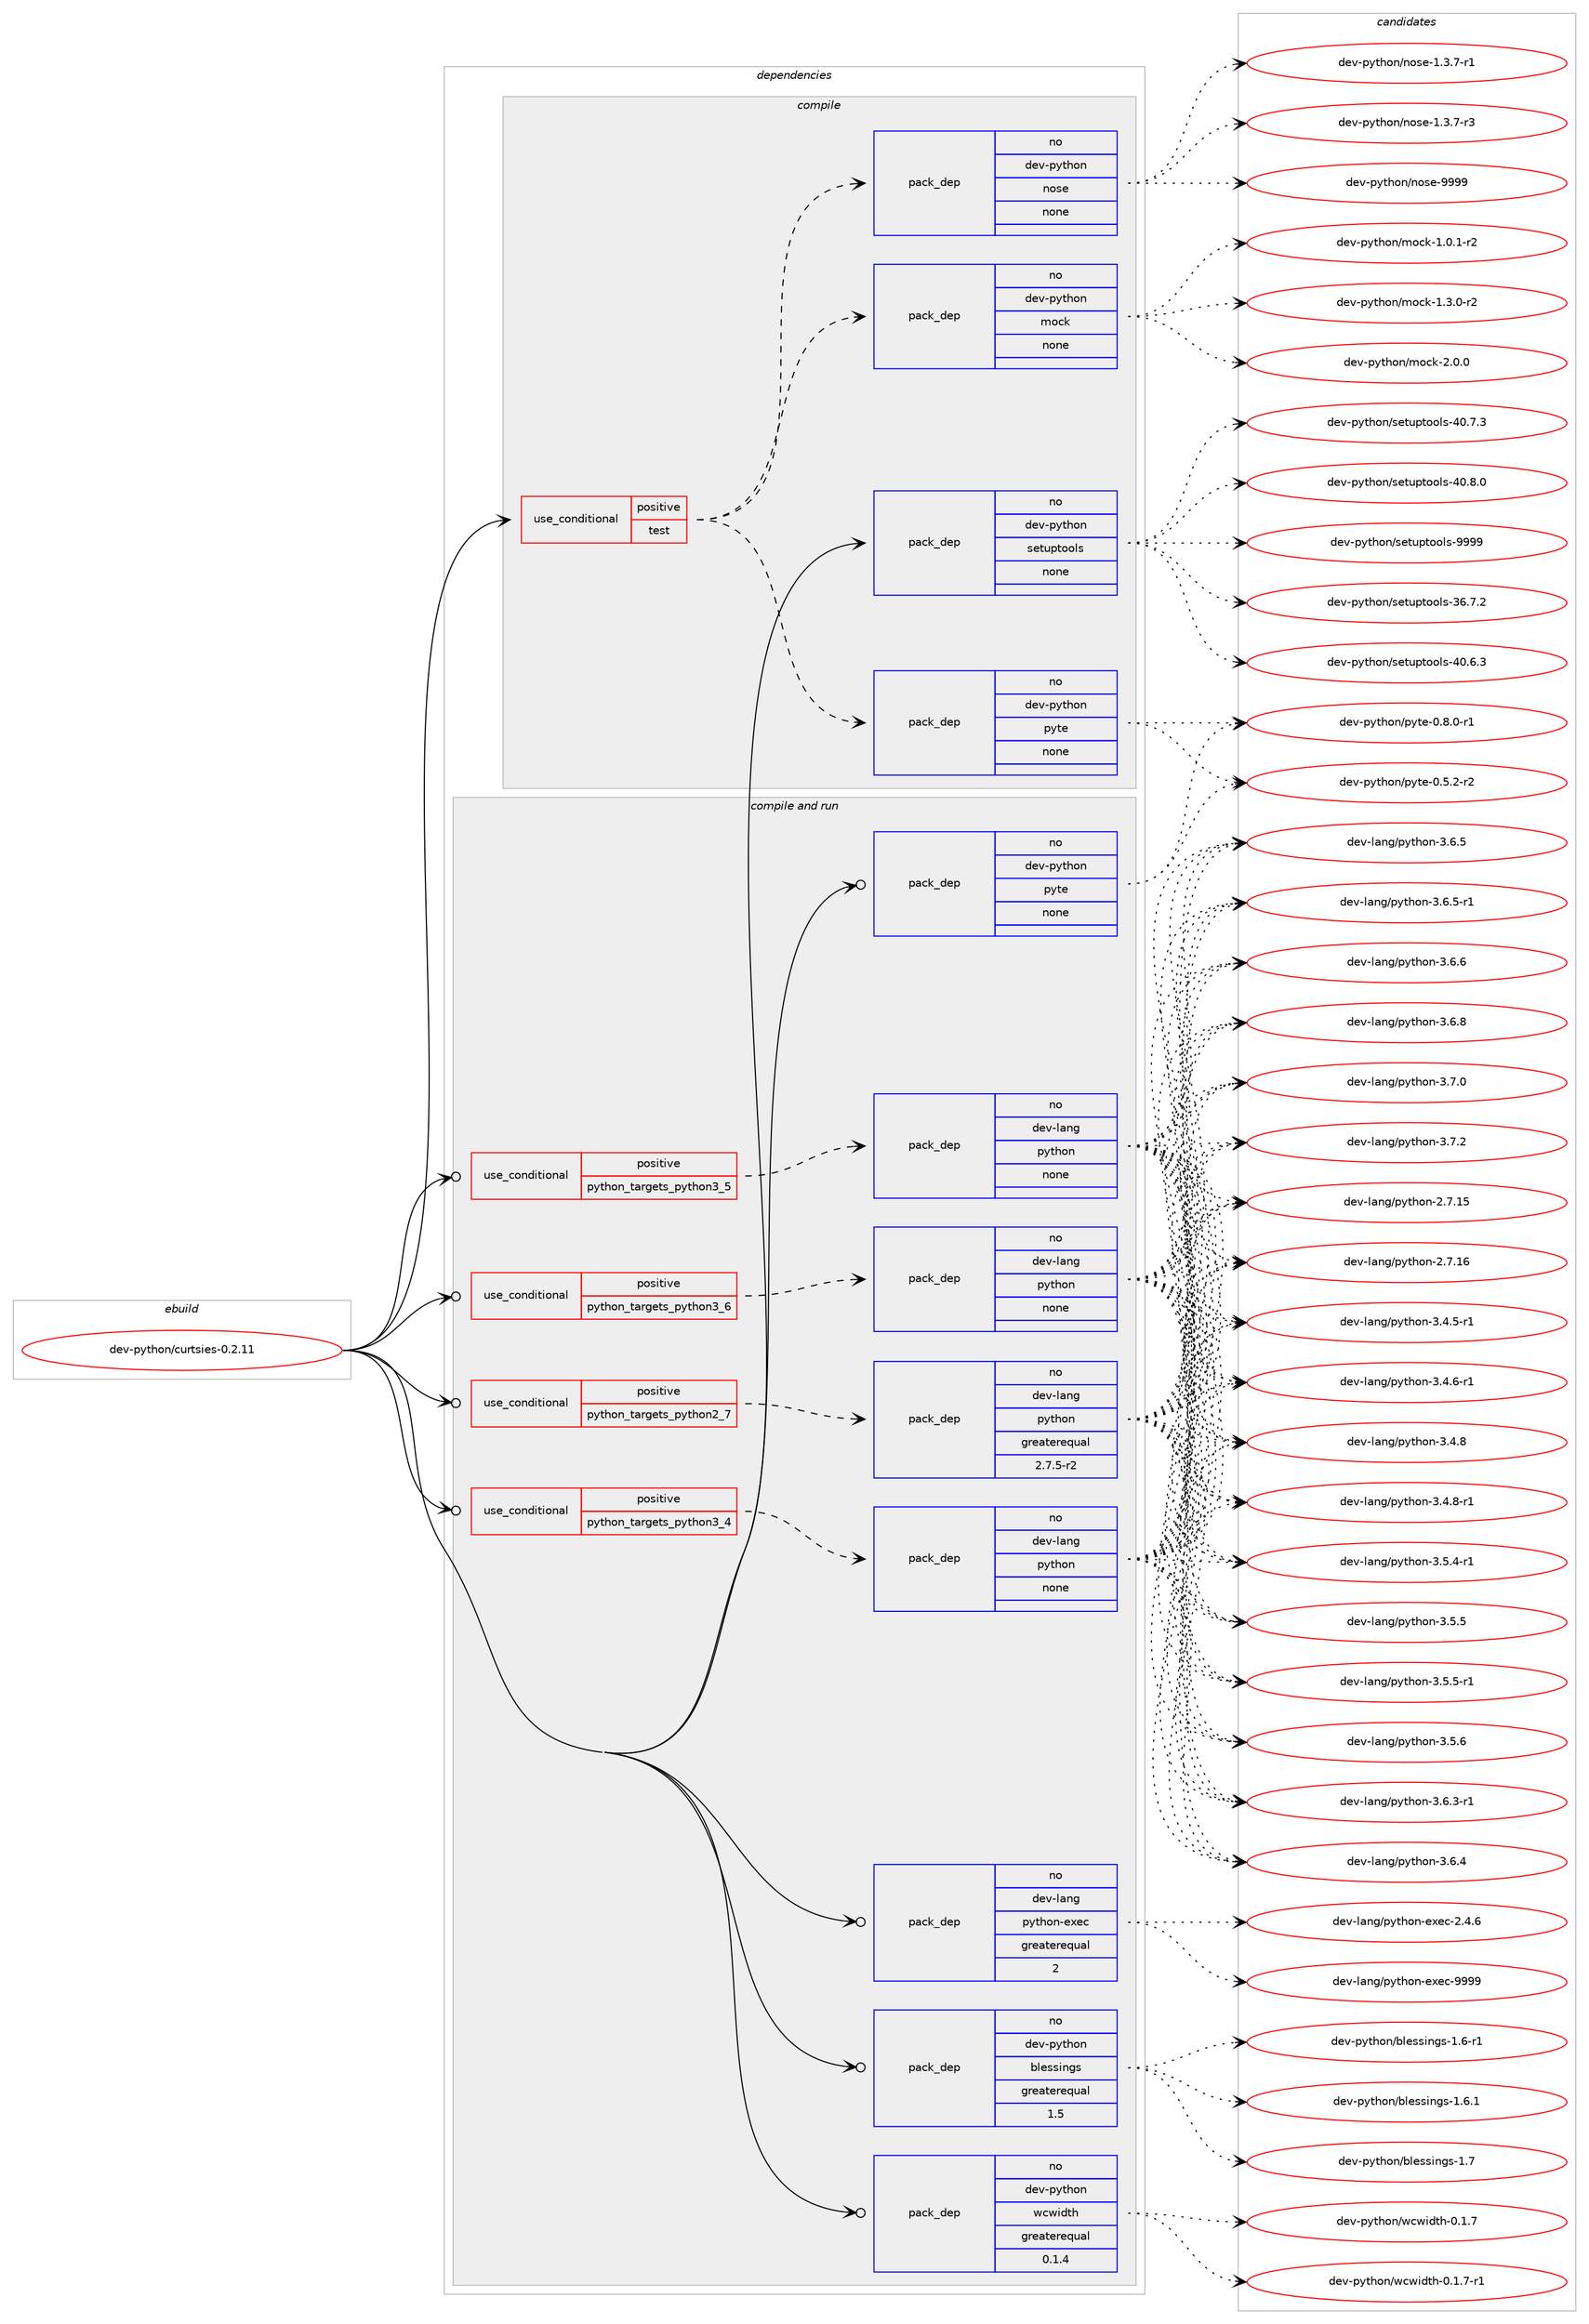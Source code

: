 digraph prolog {

# *************
# Graph options
# *************

newrank=true;
concentrate=true;
compound=true;
graph [rankdir=LR,fontname=Helvetica,fontsize=10,ranksep=1.5];#, ranksep=2.5, nodesep=0.2];
edge  [arrowhead=vee];
node  [fontname=Helvetica,fontsize=10];

# **********
# The ebuild
# **********

subgraph cluster_leftcol {
color=gray;
rank=same;
label=<<i>ebuild</i>>;
id [label="dev-python/curtsies-0.2.11", color=red, width=4, href="../dev-python/curtsies-0.2.11.svg"];
}

# ****************
# The dependencies
# ****************

subgraph cluster_midcol {
color=gray;
label=<<i>dependencies</i>>;
subgraph cluster_compile {
fillcolor="#eeeeee";
style=filled;
label=<<i>compile</i>>;
subgraph cond372955 {
dependency1404940 [label=<<TABLE BORDER="0" CELLBORDER="1" CELLSPACING="0" CELLPADDING="4"><TR><TD ROWSPAN="3" CELLPADDING="10">use_conditional</TD></TR><TR><TD>positive</TD></TR><TR><TD>test</TD></TR></TABLE>>, shape=none, color=red];
subgraph pack1008740 {
dependency1404941 [label=<<TABLE BORDER="0" CELLBORDER="1" CELLSPACING="0" CELLPADDING="4" WIDTH="220"><TR><TD ROWSPAN="6" CELLPADDING="30">pack_dep</TD></TR><TR><TD WIDTH="110">no</TD></TR><TR><TD>dev-python</TD></TR><TR><TD>mock</TD></TR><TR><TD>none</TD></TR><TR><TD></TD></TR></TABLE>>, shape=none, color=blue];
}
dependency1404940:e -> dependency1404941:w [weight=20,style="dashed",arrowhead="vee"];
subgraph pack1008741 {
dependency1404942 [label=<<TABLE BORDER="0" CELLBORDER="1" CELLSPACING="0" CELLPADDING="4" WIDTH="220"><TR><TD ROWSPAN="6" CELLPADDING="30">pack_dep</TD></TR><TR><TD WIDTH="110">no</TD></TR><TR><TD>dev-python</TD></TR><TR><TD>nose</TD></TR><TR><TD>none</TD></TR><TR><TD></TD></TR></TABLE>>, shape=none, color=blue];
}
dependency1404940:e -> dependency1404942:w [weight=20,style="dashed",arrowhead="vee"];
subgraph pack1008742 {
dependency1404943 [label=<<TABLE BORDER="0" CELLBORDER="1" CELLSPACING="0" CELLPADDING="4" WIDTH="220"><TR><TD ROWSPAN="6" CELLPADDING="30">pack_dep</TD></TR><TR><TD WIDTH="110">no</TD></TR><TR><TD>dev-python</TD></TR><TR><TD>pyte</TD></TR><TR><TD>none</TD></TR><TR><TD></TD></TR></TABLE>>, shape=none, color=blue];
}
dependency1404940:e -> dependency1404943:w [weight=20,style="dashed",arrowhead="vee"];
}
id:e -> dependency1404940:w [weight=20,style="solid",arrowhead="vee"];
subgraph pack1008743 {
dependency1404944 [label=<<TABLE BORDER="0" CELLBORDER="1" CELLSPACING="0" CELLPADDING="4" WIDTH="220"><TR><TD ROWSPAN="6" CELLPADDING="30">pack_dep</TD></TR><TR><TD WIDTH="110">no</TD></TR><TR><TD>dev-python</TD></TR><TR><TD>setuptools</TD></TR><TR><TD>none</TD></TR><TR><TD></TD></TR></TABLE>>, shape=none, color=blue];
}
id:e -> dependency1404944:w [weight=20,style="solid",arrowhead="vee"];
}
subgraph cluster_compileandrun {
fillcolor="#eeeeee";
style=filled;
label=<<i>compile and run</i>>;
subgraph cond372956 {
dependency1404945 [label=<<TABLE BORDER="0" CELLBORDER="1" CELLSPACING="0" CELLPADDING="4"><TR><TD ROWSPAN="3" CELLPADDING="10">use_conditional</TD></TR><TR><TD>positive</TD></TR><TR><TD>python_targets_python2_7</TD></TR></TABLE>>, shape=none, color=red];
subgraph pack1008744 {
dependency1404946 [label=<<TABLE BORDER="0" CELLBORDER="1" CELLSPACING="0" CELLPADDING="4" WIDTH="220"><TR><TD ROWSPAN="6" CELLPADDING="30">pack_dep</TD></TR><TR><TD WIDTH="110">no</TD></TR><TR><TD>dev-lang</TD></TR><TR><TD>python</TD></TR><TR><TD>greaterequal</TD></TR><TR><TD>2.7.5-r2</TD></TR></TABLE>>, shape=none, color=blue];
}
dependency1404945:e -> dependency1404946:w [weight=20,style="dashed",arrowhead="vee"];
}
id:e -> dependency1404945:w [weight=20,style="solid",arrowhead="odotvee"];
subgraph cond372957 {
dependency1404947 [label=<<TABLE BORDER="0" CELLBORDER="1" CELLSPACING="0" CELLPADDING="4"><TR><TD ROWSPAN="3" CELLPADDING="10">use_conditional</TD></TR><TR><TD>positive</TD></TR><TR><TD>python_targets_python3_4</TD></TR></TABLE>>, shape=none, color=red];
subgraph pack1008745 {
dependency1404948 [label=<<TABLE BORDER="0" CELLBORDER="1" CELLSPACING="0" CELLPADDING="4" WIDTH="220"><TR><TD ROWSPAN="6" CELLPADDING="30">pack_dep</TD></TR><TR><TD WIDTH="110">no</TD></TR><TR><TD>dev-lang</TD></TR><TR><TD>python</TD></TR><TR><TD>none</TD></TR><TR><TD></TD></TR></TABLE>>, shape=none, color=blue];
}
dependency1404947:e -> dependency1404948:w [weight=20,style="dashed",arrowhead="vee"];
}
id:e -> dependency1404947:w [weight=20,style="solid",arrowhead="odotvee"];
subgraph cond372958 {
dependency1404949 [label=<<TABLE BORDER="0" CELLBORDER="1" CELLSPACING="0" CELLPADDING="4"><TR><TD ROWSPAN="3" CELLPADDING="10">use_conditional</TD></TR><TR><TD>positive</TD></TR><TR><TD>python_targets_python3_5</TD></TR></TABLE>>, shape=none, color=red];
subgraph pack1008746 {
dependency1404950 [label=<<TABLE BORDER="0" CELLBORDER="1" CELLSPACING="0" CELLPADDING="4" WIDTH="220"><TR><TD ROWSPAN="6" CELLPADDING="30">pack_dep</TD></TR><TR><TD WIDTH="110">no</TD></TR><TR><TD>dev-lang</TD></TR><TR><TD>python</TD></TR><TR><TD>none</TD></TR><TR><TD></TD></TR></TABLE>>, shape=none, color=blue];
}
dependency1404949:e -> dependency1404950:w [weight=20,style="dashed",arrowhead="vee"];
}
id:e -> dependency1404949:w [weight=20,style="solid",arrowhead="odotvee"];
subgraph cond372959 {
dependency1404951 [label=<<TABLE BORDER="0" CELLBORDER="1" CELLSPACING="0" CELLPADDING="4"><TR><TD ROWSPAN="3" CELLPADDING="10">use_conditional</TD></TR><TR><TD>positive</TD></TR><TR><TD>python_targets_python3_6</TD></TR></TABLE>>, shape=none, color=red];
subgraph pack1008747 {
dependency1404952 [label=<<TABLE BORDER="0" CELLBORDER="1" CELLSPACING="0" CELLPADDING="4" WIDTH="220"><TR><TD ROWSPAN="6" CELLPADDING="30">pack_dep</TD></TR><TR><TD WIDTH="110">no</TD></TR><TR><TD>dev-lang</TD></TR><TR><TD>python</TD></TR><TR><TD>none</TD></TR><TR><TD></TD></TR></TABLE>>, shape=none, color=blue];
}
dependency1404951:e -> dependency1404952:w [weight=20,style="dashed",arrowhead="vee"];
}
id:e -> dependency1404951:w [weight=20,style="solid",arrowhead="odotvee"];
subgraph pack1008748 {
dependency1404953 [label=<<TABLE BORDER="0" CELLBORDER="1" CELLSPACING="0" CELLPADDING="4" WIDTH="220"><TR><TD ROWSPAN="6" CELLPADDING="30">pack_dep</TD></TR><TR><TD WIDTH="110">no</TD></TR><TR><TD>dev-lang</TD></TR><TR><TD>python-exec</TD></TR><TR><TD>greaterequal</TD></TR><TR><TD>2</TD></TR></TABLE>>, shape=none, color=blue];
}
id:e -> dependency1404953:w [weight=20,style="solid",arrowhead="odotvee"];
subgraph pack1008749 {
dependency1404954 [label=<<TABLE BORDER="0" CELLBORDER="1" CELLSPACING="0" CELLPADDING="4" WIDTH="220"><TR><TD ROWSPAN="6" CELLPADDING="30">pack_dep</TD></TR><TR><TD WIDTH="110">no</TD></TR><TR><TD>dev-python</TD></TR><TR><TD>blessings</TD></TR><TR><TD>greaterequal</TD></TR><TR><TD>1.5</TD></TR></TABLE>>, shape=none, color=blue];
}
id:e -> dependency1404954:w [weight=20,style="solid",arrowhead="odotvee"];
subgraph pack1008750 {
dependency1404955 [label=<<TABLE BORDER="0" CELLBORDER="1" CELLSPACING="0" CELLPADDING="4" WIDTH="220"><TR><TD ROWSPAN="6" CELLPADDING="30">pack_dep</TD></TR><TR><TD WIDTH="110">no</TD></TR><TR><TD>dev-python</TD></TR><TR><TD>pyte</TD></TR><TR><TD>none</TD></TR><TR><TD></TD></TR></TABLE>>, shape=none, color=blue];
}
id:e -> dependency1404955:w [weight=20,style="solid",arrowhead="odotvee"];
subgraph pack1008751 {
dependency1404956 [label=<<TABLE BORDER="0" CELLBORDER="1" CELLSPACING="0" CELLPADDING="4" WIDTH="220"><TR><TD ROWSPAN="6" CELLPADDING="30">pack_dep</TD></TR><TR><TD WIDTH="110">no</TD></TR><TR><TD>dev-python</TD></TR><TR><TD>wcwidth</TD></TR><TR><TD>greaterequal</TD></TR><TR><TD>0.1.4</TD></TR></TABLE>>, shape=none, color=blue];
}
id:e -> dependency1404956:w [weight=20,style="solid",arrowhead="odotvee"];
}
subgraph cluster_run {
fillcolor="#eeeeee";
style=filled;
label=<<i>run</i>>;
}
}

# **************
# The candidates
# **************

subgraph cluster_choices {
rank=same;
color=gray;
label=<<i>candidates</i>>;

subgraph choice1008740 {
color=black;
nodesep=1;
choice1001011184511212111610411111047109111991074549464846494511450 [label="dev-python/mock-1.0.1-r2", color=red, width=4,href="../dev-python/mock-1.0.1-r2.svg"];
choice1001011184511212111610411111047109111991074549465146484511450 [label="dev-python/mock-1.3.0-r2", color=red, width=4,href="../dev-python/mock-1.3.0-r2.svg"];
choice100101118451121211161041111104710911199107455046484648 [label="dev-python/mock-2.0.0", color=red, width=4,href="../dev-python/mock-2.0.0.svg"];
dependency1404941:e -> choice1001011184511212111610411111047109111991074549464846494511450:w [style=dotted,weight="100"];
dependency1404941:e -> choice1001011184511212111610411111047109111991074549465146484511450:w [style=dotted,weight="100"];
dependency1404941:e -> choice100101118451121211161041111104710911199107455046484648:w [style=dotted,weight="100"];
}
subgraph choice1008741 {
color=black;
nodesep=1;
choice10010111845112121116104111110471101111151014549465146554511449 [label="dev-python/nose-1.3.7-r1", color=red, width=4,href="../dev-python/nose-1.3.7-r1.svg"];
choice10010111845112121116104111110471101111151014549465146554511451 [label="dev-python/nose-1.3.7-r3", color=red, width=4,href="../dev-python/nose-1.3.7-r3.svg"];
choice10010111845112121116104111110471101111151014557575757 [label="dev-python/nose-9999", color=red, width=4,href="../dev-python/nose-9999.svg"];
dependency1404942:e -> choice10010111845112121116104111110471101111151014549465146554511449:w [style=dotted,weight="100"];
dependency1404942:e -> choice10010111845112121116104111110471101111151014549465146554511451:w [style=dotted,weight="100"];
dependency1404942:e -> choice10010111845112121116104111110471101111151014557575757:w [style=dotted,weight="100"];
}
subgraph choice1008742 {
color=black;
nodesep=1;
choice10010111845112121116104111110471121211161014548465346504511450 [label="dev-python/pyte-0.5.2-r2", color=red, width=4,href="../dev-python/pyte-0.5.2-r2.svg"];
choice10010111845112121116104111110471121211161014548465646484511449 [label="dev-python/pyte-0.8.0-r1", color=red, width=4,href="../dev-python/pyte-0.8.0-r1.svg"];
dependency1404943:e -> choice10010111845112121116104111110471121211161014548465346504511450:w [style=dotted,weight="100"];
dependency1404943:e -> choice10010111845112121116104111110471121211161014548465646484511449:w [style=dotted,weight="100"];
}
subgraph choice1008743 {
color=black;
nodesep=1;
choice100101118451121211161041111104711510111611711211611111110811545515446554650 [label="dev-python/setuptools-36.7.2", color=red, width=4,href="../dev-python/setuptools-36.7.2.svg"];
choice100101118451121211161041111104711510111611711211611111110811545524846544651 [label="dev-python/setuptools-40.6.3", color=red, width=4,href="../dev-python/setuptools-40.6.3.svg"];
choice100101118451121211161041111104711510111611711211611111110811545524846554651 [label="dev-python/setuptools-40.7.3", color=red, width=4,href="../dev-python/setuptools-40.7.3.svg"];
choice100101118451121211161041111104711510111611711211611111110811545524846564648 [label="dev-python/setuptools-40.8.0", color=red, width=4,href="../dev-python/setuptools-40.8.0.svg"];
choice10010111845112121116104111110471151011161171121161111111081154557575757 [label="dev-python/setuptools-9999", color=red, width=4,href="../dev-python/setuptools-9999.svg"];
dependency1404944:e -> choice100101118451121211161041111104711510111611711211611111110811545515446554650:w [style=dotted,weight="100"];
dependency1404944:e -> choice100101118451121211161041111104711510111611711211611111110811545524846544651:w [style=dotted,weight="100"];
dependency1404944:e -> choice100101118451121211161041111104711510111611711211611111110811545524846554651:w [style=dotted,weight="100"];
dependency1404944:e -> choice100101118451121211161041111104711510111611711211611111110811545524846564648:w [style=dotted,weight="100"];
dependency1404944:e -> choice10010111845112121116104111110471151011161171121161111111081154557575757:w [style=dotted,weight="100"];
}
subgraph choice1008744 {
color=black;
nodesep=1;
choice10010111845108971101034711212111610411111045504655464953 [label="dev-lang/python-2.7.15", color=red, width=4,href="../dev-lang/python-2.7.15.svg"];
choice10010111845108971101034711212111610411111045504655464954 [label="dev-lang/python-2.7.16", color=red, width=4,href="../dev-lang/python-2.7.16.svg"];
choice1001011184510897110103471121211161041111104551465246534511449 [label="dev-lang/python-3.4.5-r1", color=red, width=4,href="../dev-lang/python-3.4.5-r1.svg"];
choice1001011184510897110103471121211161041111104551465246544511449 [label="dev-lang/python-3.4.6-r1", color=red, width=4,href="../dev-lang/python-3.4.6-r1.svg"];
choice100101118451089711010347112121116104111110455146524656 [label="dev-lang/python-3.4.8", color=red, width=4,href="../dev-lang/python-3.4.8.svg"];
choice1001011184510897110103471121211161041111104551465246564511449 [label="dev-lang/python-3.4.8-r1", color=red, width=4,href="../dev-lang/python-3.4.8-r1.svg"];
choice1001011184510897110103471121211161041111104551465346524511449 [label="dev-lang/python-3.5.4-r1", color=red, width=4,href="../dev-lang/python-3.5.4-r1.svg"];
choice100101118451089711010347112121116104111110455146534653 [label="dev-lang/python-3.5.5", color=red, width=4,href="../dev-lang/python-3.5.5.svg"];
choice1001011184510897110103471121211161041111104551465346534511449 [label="dev-lang/python-3.5.5-r1", color=red, width=4,href="../dev-lang/python-3.5.5-r1.svg"];
choice100101118451089711010347112121116104111110455146534654 [label="dev-lang/python-3.5.6", color=red, width=4,href="../dev-lang/python-3.5.6.svg"];
choice1001011184510897110103471121211161041111104551465446514511449 [label="dev-lang/python-3.6.3-r1", color=red, width=4,href="../dev-lang/python-3.6.3-r1.svg"];
choice100101118451089711010347112121116104111110455146544652 [label="dev-lang/python-3.6.4", color=red, width=4,href="../dev-lang/python-3.6.4.svg"];
choice100101118451089711010347112121116104111110455146544653 [label="dev-lang/python-3.6.5", color=red, width=4,href="../dev-lang/python-3.6.5.svg"];
choice1001011184510897110103471121211161041111104551465446534511449 [label="dev-lang/python-3.6.5-r1", color=red, width=4,href="../dev-lang/python-3.6.5-r1.svg"];
choice100101118451089711010347112121116104111110455146544654 [label="dev-lang/python-3.6.6", color=red, width=4,href="../dev-lang/python-3.6.6.svg"];
choice100101118451089711010347112121116104111110455146544656 [label="dev-lang/python-3.6.8", color=red, width=4,href="../dev-lang/python-3.6.8.svg"];
choice100101118451089711010347112121116104111110455146554648 [label="dev-lang/python-3.7.0", color=red, width=4,href="../dev-lang/python-3.7.0.svg"];
choice100101118451089711010347112121116104111110455146554650 [label="dev-lang/python-3.7.2", color=red, width=4,href="../dev-lang/python-3.7.2.svg"];
dependency1404946:e -> choice10010111845108971101034711212111610411111045504655464953:w [style=dotted,weight="100"];
dependency1404946:e -> choice10010111845108971101034711212111610411111045504655464954:w [style=dotted,weight="100"];
dependency1404946:e -> choice1001011184510897110103471121211161041111104551465246534511449:w [style=dotted,weight="100"];
dependency1404946:e -> choice1001011184510897110103471121211161041111104551465246544511449:w [style=dotted,weight="100"];
dependency1404946:e -> choice100101118451089711010347112121116104111110455146524656:w [style=dotted,weight="100"];
dependency1404946:e -> choice1001011184510897110103471121211161041111104551465246564511449:w [style=dotted,weight="100"];
dependency1404946:e -> choice1001011184510897110103471121211161041111104551465346524511449:w [style=dotted,weight="100"];
dependency1404946:e -> choice100101118451089711010347112121116104111110455146534653:w [style=dotted,weight="100"];
dependency1404946:e -> choice1001011184510897110103471121211161041111104551465346534511449:w [style=dotted,weight="100"];
dependency1404946:e -> choice100101118451089711010347112121116104111110455146534654:w [style=dotted,weight="100"];
dependency1404946:e -> choice1001011184510897110103471121211161041111104551465446514511449:w [style=dotted,weight="100"];
dependency1404946:e -> choice100101118451089711010347112121116104111110455146544652:w [style=dotted,weight="100"];
dependency1404946:e -> choice100101118451089711010347112121116104111110455146544653:w [style=dotted,weight="100"];
dependency1404946:e -> choice1001011184510897110103471121211161041111104551465446534511449:w [style=dotted,weight="100"];
dependency1404946:e -> choice100101118451089711010347112121116104111110455146544654:w [style=dotted,weight="100"];
dependency1404946:e -> choice100101118451089711010347112121116104111110455146544656:w [style=dotted,weight="100"];
dependency1404946:e -> choice100101118451089711010347112121116104111110455146554648:w [style=dotted,weight="100"];
dependency1404946:e -> choice100101118451089711010347112121116104111110455146554650:w [style=dotted,weight="100"];
}
subgraph choice1008745 {
color=black;
nodesep=1;
choice10010111845108971101034711212111610411111045504655464953 [label="dev-lang/python-2.7.15", color=red, width=4,href="../dev-lang/python-2.7.15.svg"];
choice10010111845108971101034711212111610411111045504655464954 [label="dev-lang/python-2.7.16", color=red, width=4,href="../dev-lang/python-2.7.16.svg"];
choice1001011184510897110103471121211161041111104551465246534511449 [label="dev-lang/python-3.4.5-r1", color=red, width=4,href="../dev-lang/python-3.4.5-r1.svg"];
choice1001011184510897110103471121211161041111104551465246544511449 [label="dev-lang/python-3.4.6-r1", color=red, width=4,href="../dev-lang/python-3.4.6-r1.svg"];
choice100101118451089711010347112121116104111110455146524656 [label="dev-lang/python-3.4.8", color=red, width=4,href="../dev-lang/python-3.4.8.svg"];
choice1001011184510897110103471121211161041111104551465246564511449 [label="dev-lang/python-3.4.8-r1", color=red, width=4,href="../dev-lang/python-3.4.8-r1.svg"];
choice1001011184510897110103471121211161041111104551465346524511449 [label="dev-lang/python-3.5.4-r1", color=red, width=4,href="../dev-lang/python-3.5.4-r1.svg"];
choice100101118451089711010347112121116104111110455146534653 [label="dev-lang/python-3.5.5", color=red, width=4,href="../dev-lang/python-3.5.5.svg"];
choice1001011184510897110103471121211161041111104551465346534511449 [label="dev-lang/python-3.5.5-r1", color=red, width=4,href="../dev-lang/python-3.5.5-r1.svg"];
choice100101118451089711010347112121116104111110455146534654 [label="dev-lang/python-3.5.6", color=red, width=4,href="../dev-lang/python-3.5.6.svg"];
choice1001011184510897110103471121211161041111104551465446514511449 [label="dev-lang/python-3.6.3-r1", color=red, width=4,href="../dev-lang/python-3.6.3-r1.svg"];
choice100101118451089711010347112121116104111110455146544652 [label="dev-lang/python-3.6.4", color=red, width=4,href="../dev-lang/python-3.6.4.svg"];
choice100101118451089711010347112121116104111110455146544653 [label="dev-lang/python-3.6.5", color=red, width=4,href="../dev-lang/python-3.6.5.svg"];
choice1001011184510897110103471121211161041111104551465446534511449 [label="dev-lang/python-3.6.5-r1", color=red, width=4,href="../dev-lang/python-3.6.5-r1.svg"];
choice100101118451089711010347112121116104111110455146544654 [label="dev-lang/python-3.6.6", color=red, width=4,href="../dev-lang/python-3.6.6.svg"];
choice100101118451089711010347112121116104111110455146544656 [label="dev-lang/python-3.6.8", color=red, width=4,href="../dev-lang/python-3.6.8.svg"];
choice100101118451089711010347112121116104111110455146554648 [label="dev-lang/python-3.7.0", color=red, width=4,href="../dev-lang/python-3.7.0.svg"];
choice100101118451089711010347112121116104111110455146554650 [label="dev-lang/python-3.7.2", color=red, width=4,href="../dev-lang/python-3.7.2.svg"];
dependency1404948:e -> choice10010111845108971101034711212111610411111045504655464953:w [style=dotted,weight="100"];
dependency1404948:e -> choice10010111845108971101034711212111610411111045504655464954:w [style=dotted,weight="100"];
dependency1404948:e -> choice1001011184510897110103471121211161041111104551465246534511449:w [style=dotted,weight="100"];
dependency1404948:e -> choice1001011184510897110103471121211161041111104551465246544511449:w [style=dotted,weight="100"];
dependency1404948:e -> choice100101118451089711010347112121116104111110455146524656:w [style=dotted,weight="100"];
dependency1404948:e -> choice1001011184510897110103471121211161041111104551465246564511449:w [style=dotted,weight="100"];
dependency1404948:e -> choice1001011184510897110103471121211161041111104551465346524511449:w [style=dotted,weight="100"];
dependency1404948:e -> choice100101118451089711010347112121116104111110455146534653:w [style=dotted,weight="100"];
dependency1404948:e -> choice1001011184510897110103471121211161041111104551465346534511449:w [style=dotted,weight="100"];
dependency1404948:e -> choice100101118451089711010347112121116104111110455146534654:w [style=dotted,weight="100"];
dependency1404948:e -> choice1001011184510897110103471121211161041111104551465446514511449:w [style=dotted,weight="100"];
dependency1404948:e -> choice100101118451089711010347112121116104111110455146544652:w [style=dotted,weight="100"];
dependency1404948:e -> choice100101118451089711010347112121116104111110455146544653:w [style=dotted,weight="100"];
dependency1404948:e -> choice1001011184510897110103471121211161041111104551465446534511449:w [style=dotted,weight="100"];
dependency1404948:e -> choice100101118451089711010347112121116104111110455146544654:w [style=dotted,weight="100"];
dependency1404948:e -> choice100101118451089711010347112121116104111110455146544656:w [style=dotted,weight="100"];
dependency1404948:e -> choice100101118451089711010347112121116104111110455146554648:w [style=dotted,weight="100"];
dependency1404948:e -> choice100101118451089711010347112121116104111110455146554650:w [style=dotted,weight="100"];
}
subgraph choice1008746 {
color=black;
nodesep=1;
choice10010111845108971101034711212111610411111045504655464953 [label="dev-lang/python-2.7.15", color=red, width=4,href="../dev-lang/python-2.7.15.svg"];
choice10010111845108971101034711212111610411111045504655464954 [label="dev-lang/python-2.7.16", color=red, width=4,href="../dev-lang/python-2.7.16.svg"];
choice1001011184510897110103471121211161041111104551465246534511449 [label="dev-lang/python-3.4.5-r1", color=red, width=4,href="../dev-lang/python-3.4.5-r1.svg"];
choice1001011184510897110103471121211161041111104551465246544511449 [label="dev-lang/python-3.4.6-r1", color=red, width=4,href="../dev-lang/python-3.4.6-r1.svg"];
choice100101118451089711010347112121116104111110455146524656 [label="dev-lang/python-3.4.8", color=red, width=4,href="../dev-lang/python-3.4.8.svg"];
choice1001011184510897110103471121211161041111104551465246564511449 [label="dev-lang/python-3.4.8-r1", color=red, width=4,href="../dev-lang/python-3.4.8-r1.svg"];
choice1001011184510897110103471121211161041111104551465346524511449 [label="dev-lang/python-3.5.4-r1", color=red, width=4,href="../dev-lang/python-3.5.4-r1.svg"];
choice100101118451089711010347112121116104111110455146534653 [label="dev-lang/python-3.5.5", color=red, width=4,href="../dev-lang/python-3.5.5.svg"];
choice1001011184510897110103471121211161041111104551465346534511449 [label="dev-lang/python-3.5.5-r1", color=red, width=4,href="../dev-lang/python-3.5.5-r1.svg"];
choice100101118451089711010347112121116104111110455146534654 [label="dev-lang/python-3.5.6", color=red, width=4,href="../dev-lang/python-3.5.6.svg"];
choice1001011184510897110103471121211161041111104551465446514511449 [label="dev-lang/python-3.6.3-r1", color=red, width=4,href="../dev-lang/python-3.6.3-r1.svg"];
choice100101118451089711010347112121116104111110455146544652 [label="dev-lang/python-3.6.4", color=red, width=4,href="../dev-lang/python-3.6.4.svg"];
choice100101118451089711010347112121116104111110455146544653 [label="dev-lang/python-3.6.5", color=red, width=4,href="../dev-lang/python-3.6.5.svg"];
choice1001011184510897110103471121211161041111104551465446534511449 [label="dev-lang/python-3.6.5-r1", color=red, width=4,href="../dev-lang/python-3.6.5-r1.svg"];
choice100101118451089711010347112121116104111110455146544654 [label="dev-lang/python-3.6.6", color=red, width=4,href="../dev-lang/python-3.6.6.svg"];
choice100101118451089711010347112121116104111110455146544656 [label="dev-lang/python-3.6.8", color=red, width=4,href="../dev-lang/python-3.6.8.svg"];
choice100101118451089711010347112121116104111110455146554648 [label="dev-lang/python-3.7.0", color=red, width=4,href="../dev-lang/python-3.7.0.svg"];
choice100101118451089711010347112121116104111110455146554650 [label="dev-lang/python-3.7.2", color=red, width=4,href="../dev-lang/python-3.7.2.svg"];
dependency1404950:e -> choice10010111845108971101034711212111610411111045504655464953:w [style=dotted,weight="100"];
dependency1404950:e -> choice10010111845108971101034711212111610411111045504655464954:w [style=dotted,weight="100"];
dependency1404950:e -> choice1001011184510897110103471121211161041111104551465246534511449:w [style=dotted,weight="100"];
dependency1404950:e -> choice1001011184510897110103471121211161041111104551465246544511449:w [style=dotted,weight="100"];
dependency1404950:e -> choice100101118451089711010347112121116104111110455146524656:w [style=dotted,weight="100"];
dependency1404950:e -> choice1001011184510897110103471121211161041111104551465246564511449:w [style=dotted,weight="100"];
dependency1404950:e -> choice1001011184510897110103471121211161041111104551465346524511449:w [style=dotted,weight="100"];
dependency1404950:e -> choice100101118451089711010347112121116104111110455146534653:w [style=dotted,weight="100"];
dependency1404950:e -> choice1001011184510897110103471121211161041111104551465346534511449:w [style=dotted,weight="100"];
dependency1404950:e -> choice100101118451089711010347112121116104111110455146534654:w [style=dotted,weight="100"];
dependency1404950:e -> choice1001011184510897110103471121211161041111104551465446514511449:w [style=dotted,weight="100"];
dependency1404950:e -> choice100101118451089711010347112121116104111110455146544652:w [style=dotted,weight="100"];
dependency1404950:e -> choice100101118451089711010347112121116104111110455146544653:w [style=dotted,weight="100"];
dependency1404950:e -> choice1001011184510897110103471121211161041111104551465446534511449:w [style=dotted,weight="100"];
dependency1404950:e -> choice100101118451089711010347112121116104111110455146544654:w [style=dotted,weight="100"];
dependency1404950:e -> choice100101118451089711010347112121116104111110455146544656:w [style=dotted,weight="100"];
dependency1404950:e -> choice100101118451089711010347112121116104111110455146554648:w [style=dotted,weight="100"];
dependency1404950:e -> choice100101118451089711010347112121116104111110455146554650:w [style=dotted,weight="100"];
}
subgraph choice1008747 {
color=black;
nodesep=1;
choice10010111845108971101034711212111610411111045504655464953 [label="dev-lang/python-2.7.15", color=red, width=4,href="../dev-lang/python-2.7.15.svg"];
choice10010111845108971101034711212111610411111045504655464954 [label="dev-lang/python-2.7.16", color=red, width=4,href="../dev-lang/python-2.7.16.svg"];
choice1001011184510897110103471121211161041111104551465246534511449 [label="dev-lang/python-3.4.5-r1", color=red, width=4,href="../dev-lang/python-3.4.5-r1.svg"];
choice1001011184510897110103471121211161041111104551465246544511449 [label="dev-lang/python-3.4.6-r1", color=red, width=4,href="../dev-lang/python-3.4.6-r1.svg"];
choice100101118451089711010347112121116104111110455146524656 [label="dev-lang/python-3.4.8", color=red, width=4,href="../dev-lang/python-3.4.8.svg"];
choice1001011184510897110103471121211161041111104551465246564511449 [label="dev-lang/python-3.4.8-r1", color=red, width=4,href="../dev-lang/python-3.4.8-r1.svg"];
choice1001011184510897110103471121211161041111104551465346524511449 [label="dev-lang/python-3.5.4-r1", color=red, width=4,href="../dev-lang/python-3.5.4-r1.svg"];
choice100101118451089711010347112121116104111110455146534653 [label="dev-lang/python-3.5.5", color=red, width=4,href="../dev-lang/python-3.5.5.svg"];
choice1001011184510897110103471121211161041111104551465346534511449 [label="dev-lang/python-3.5.5-r1", color=red, width=4,href="../dev-lang/python-3.5.5-r1.svg"];
choice100101118451089711010347112121116104111110455146534654 [label="dev-lang/python-3.5.6", color=red, width=4,href="../dev-lang/python-3.5.6.svg"];
choice1001011184510897110103471121211161041111104551465446514511449 [label="dev-lang/python-3.6.3-r1", color=red, width=4,href="../dev-lang/python-3.6.3-r1.svg"];
choice100101118451089711010347112121116104111110455146544652 [label="dev-lang/python-3.6.4", color=red, width=4,href="../dev-lang/python-3.6.4.svg"];
choice100101118451089711010347112121116104111110455146544653 [label="dev-lang/python-3.6.5", color=red, width=4,href="../dev-lang/python-3.6.5.svg"];
choice1001011184510897110103471121211161041111104551465446534511449 [label="dev-lang/python-3.6.5-r1", color=red, width=4,href="../dev-lang/python-3.6.5-r1.svg"];
choice100101118451089711010347112121116104111110455146544654 [label="dev-lang/python-3.6.6", color=red, width=4,href="../dev-lang/python-3.6.6.svg"];
choice100101118451089711010347112121116104111110455146544656 [label="dev-lang/python-3.6.8", color=red, width=4,href="../dev-lang/python-3.6.8.svg"];
choice100101118451089711010347112121116104111110455146554648 [label="dev-lang/python-3.7.0", color=red, width=4,href="../dev-lang/python-3.7.0.svg"];
choice100101118451089711010347112121116104111110455146554650 [label="dev-lang/python-3.7.2", color=red, width=4,href="../dev-lang/python-3.7.2.svg"];
dependency1404952:e -> choice10010111845108971101034711212111610411111045504655464953:w [style=dotted,weight="100"];
dependency1404952:e -> choice10010111845108971101034711212111610411111045504655464954:w [style=dotted,weight="100"];
dependency1404952:e -> choice1001011184510897110103471121211161041111104551465246534511449:w [style=dotted,weight="100"];
dependency1404952:e -> choice1001011184510897110103471121211161041111104551465246544511449:w [style=dotted,weight="100"];
dependency1404952:e -> choice100101118451089711010347112121116104111110455146524656:w [style=dotted,weight="100"];
dependency1404952:e -> choice1001011184510897110103471121211161041111104551465246564511449:w [style=dotted,weight="100"];
dependency1404952:e -> choice1001011184510897110103471121211161041111104551465346524511449:w [style=dotted,weight="100"];
dependency1404952:e -> choice100101118451089711010347112121116104111110455146534653:w [style=dotted,weight="100"];
dependency1404952:e -> choice1001011184510897110103471121211161041111104551465346534511449:w [style=dotted,weight="100"];
dependency1404952:e -> choice100101118451089711010347112121116104111110455146534654:w [style=dotted,weight="100"];
dependency1404952:e -> choice1001011184510897110103471121211161041111104551465446514511449:w [style=dotted,weight="100"];
dependency1404952:e -> choice100101118451089711010347112121116104111110455146544652:w [style=dotted,weight="100"];
dependency1404952:e -> choice100101118451089711010347112121116104111110455146544653:w [style=dotted,weight="100"];
dependency1404952:e -> choice1001011184510897110103471121211161041111104551465446534511449:w [style=dotted,weight="100"];
dependency1404952:e -> choice100101118451089711010347112121116104111110455146544654:w [style=dotted,weight="100"];
dependency1404952:e -> choice100101118451089711010347112121116104111110455146544656:w [style=dotted,weight="100"];
dependency1404952:e -> choice100101118451089711010347112121116104111110455146554648:w [style=dotted,weight="100"];
dependency1404952:e -> choice100101118451089711010347112121116104111110455146554650:w [style=dotted,weight="100"];
}
subgraph choice1008748 {
color=black;
nodesep=1;
choice1001011184510897110103471121211161041111104510112010199455046524654 [label="dev-lang/python-exec-2.4.6", color=red, width=4,href="../dev-lang/python-exec-2.4.6.svg"];
choice10010111845108971101034711212111610411111045101120101994557575757 [label="dev-lang/python-exec-9999", color=red, width=4,href="../dev-lang/python-exec-9999.svg"];
dependency1404953:e -> choice1001011184510897110103471121211161041111104510112010199455046524654:w [style=dotted,weight="100"];
dependency1404953:e -> choice10010111845108971101034711212111610411111045101120101994557575757:w [style=dotted,weight="100"];
}
subgraph choice1008749 {
color=black;
nodesep=1;
choice100101118451121211161041111104798108101115115105110103115454946544511449 [label="dev-python/blessings-1.6-r1", color=red, width=4,href="../dev-python/blessings-1.6-r1.svg"];
choice100101118451121211161041111104798108101115115105110103115454946544649 [label="dev-python/blessings-1.6.1", color=red, width=4,href="../dev-python/blessings-1.6.1.svg"];
choice10010111845112121116104111110479810810111511510511010311545494655 [label="dev-python/blessings-1.7", color=red, width=4,href="../dev-python/blessings-1.7.svg"];
dependency1404954:e -> choice100101118451121211161041111104798108101115115105110103115454946544511449:w [style=dotted,weight="100"];
dependency1404954:e -> choice100101118451121211161041111104798108101115115105110103115454946544649:w [style=dotted,weight="100"];
dependency1404954:e -> choice10010111845112121116104111110479810810111511510511010311545494655:w [style=dotted,weight="100"];
}
subgraph choice1008750 {
color=black;
nodesep=1;
choice10010111845112121116104111110471121211161014548465346504511450 [label="dev-python/pyte-0.5.2-r2", color=red, width=4,href="../dev-python/pyte-0.5.2-r2.svg"];
choice10010111845112121116104111110471121211161014548465646484511449 [label="dev-python/pyte-0.8.0-r1", color=red, width=4,href="../dev-python/pyte-0.8.0-r1.svg"];
dependency1404955:e -> choice10010111845112121116104111110471121211161014548465346504511450:w [style=dotted,weight="100"];
dependency1404955:e -> choice10010111845112121116104111110471121211161014548465646484511449:w [style=dotted,weight="100"];
}
subgraph choice1008751 {
color=black;
nodesep=1;
choice100101118451121211161041111104711999119105100116104454846494655 [label="dev-python/wcwidth-0.1.7", color=red, width=4,href="../dev-python/wcwidth-0.1.7.svg"];
choice1001011184511212111610411111047119991191051001161044548464946554511449 [label="dev-python/wcwidth-0.1.7-r1", color=red, width=4,href="../dev-python/wcwidth-0.1.7-r1.svg"];
dependency1404956:e -> choice100101118451121211161041111104711999119105100116104454846494655:w [style=dotted,weight="100"];
dependency1404956:e -> choice1001011184511212111610411111047119991191051001161044548464946554511449:w [style=dotted,weight="100"];
}
}

}
